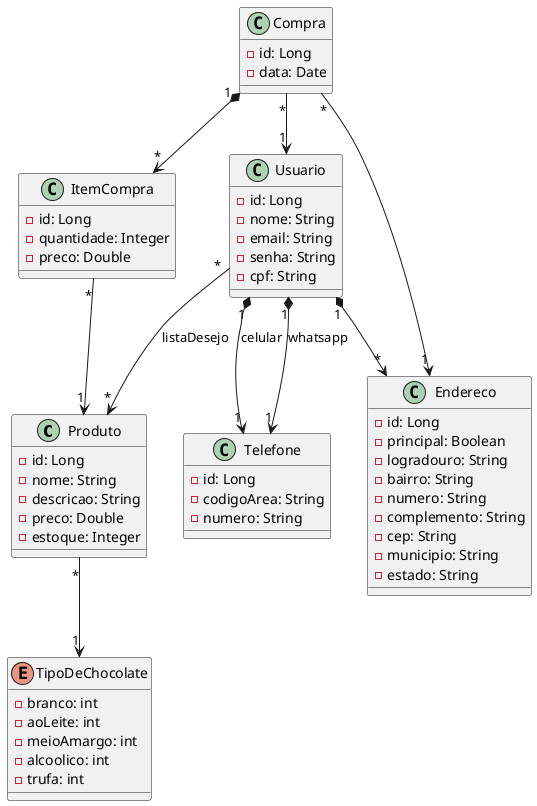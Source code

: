 @startuml   
    
    class Produto {
        - id: Long
        - nome: String
        - descricao: String
        - preco: Double
        - estoque: Integer
    }

    enum TipoDeChocolate {
        - branco: int
        - aoLeite: int
        - meioAmargo: int
        - alcoolico: int
        - trufa: int
    }

    class Usuario {
        - id: Long
        - nome: String
        - email: String
        - senha: String
        - cpf: String
    }

    class Telefone {
        - id: Long
        - codigoArea: String
        - numero: String
    }

    class Compra{
        - id: Long
        - data: Date
    }

    class ItemCompra{
        - id: Long
        - quantidade: Integer
        - preco: Double
    }

    class Endereco {
        - id: Long
        - principal: Boolean
        - logradouro: String
        - bairro: String
        - numero: String
        - complemento: String
        - cep: String
        - municipio: String
        - estado: String 
    }

    Produto "*" --> "1" TipoDeChocolate
    
    Usuario "*" --> "*" Produto: listaDesejo
    Usuario "1" *--> "1" Telefone: celular
    Usuario "1" *--> "1" Telefone: whatsapp
    Usuario "1" *--> "*" Endereco

    Compra "1" *--> "*" ItemCompra
    Compra "*" --> "1" Usuario
    Compra "*" --> "1" Endereco
     
    ItemCompra "*" --> "1" Produto

@enduml